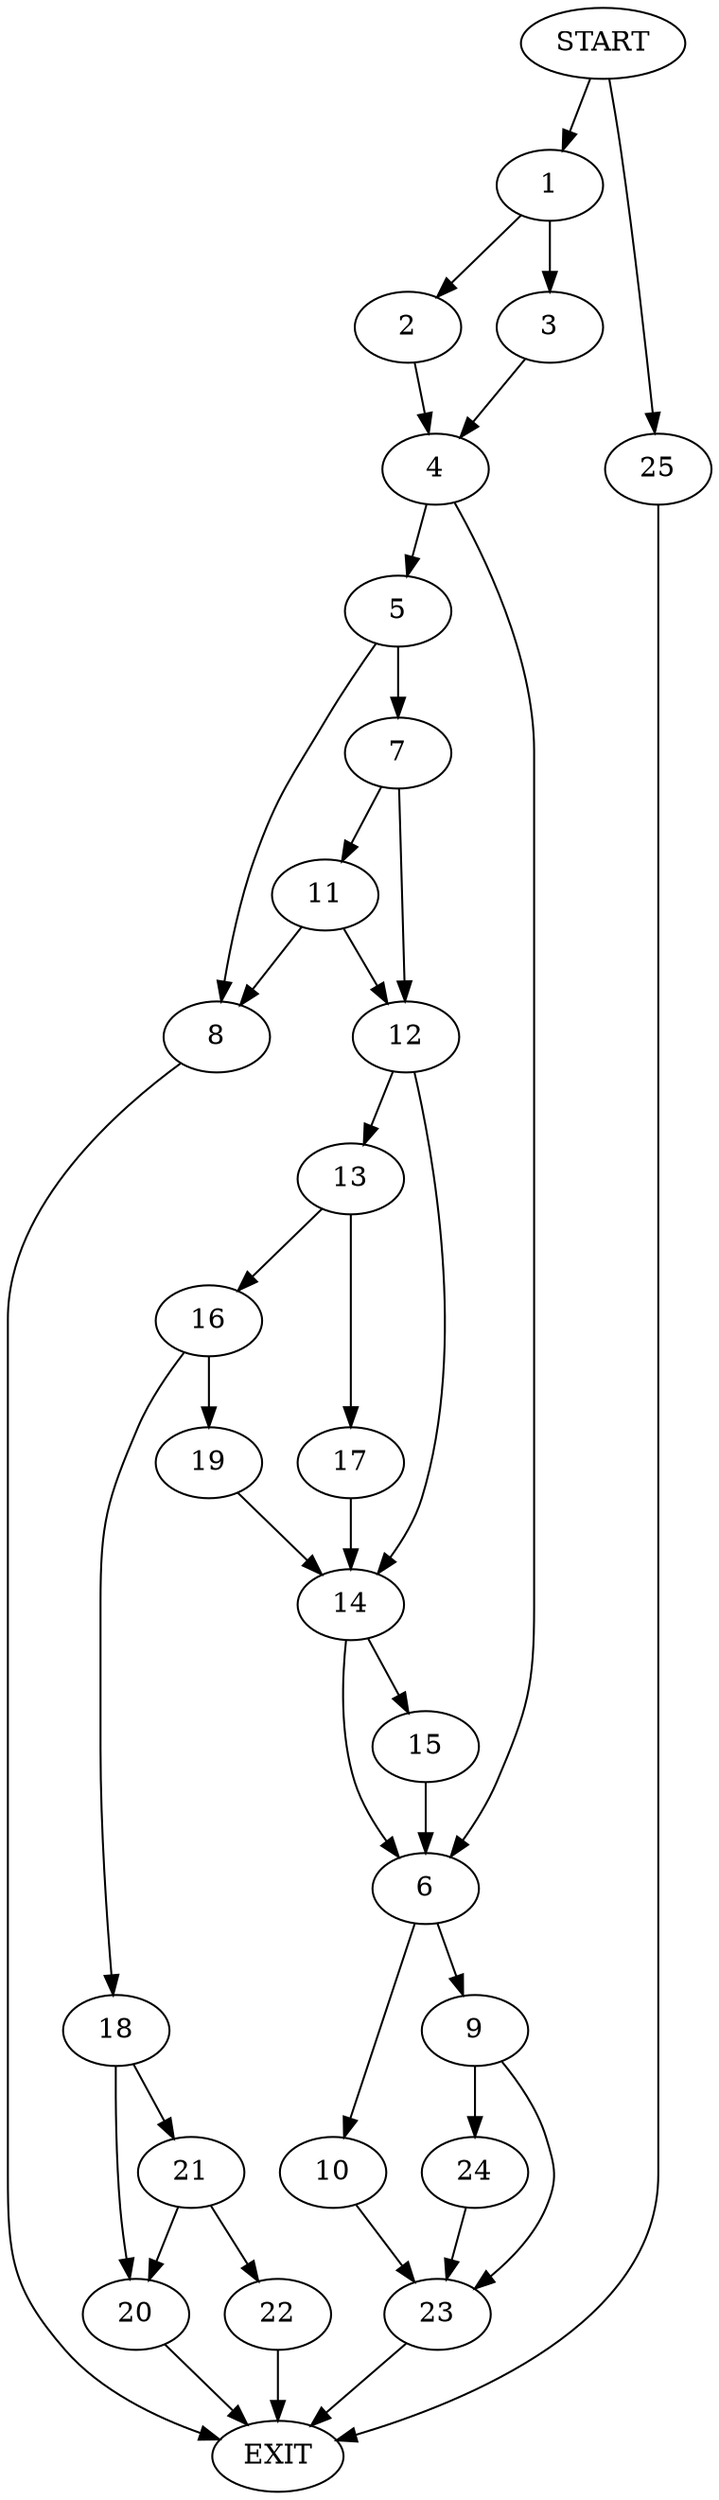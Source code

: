 digraph {
0 [label="START"]
26 [label="EXIT"]
0 -> 1
1 -> 2
1 -> 3
3 -> 4
2 -> 4
4 -> 5
4 -> 6
5 -> 7
5 -> 8
6 -> 9
6 -> 10
7 -> 11
7 -> 12
8 -> 26
11 -> 8
11 -> 12
12 -> 13
12 -> 14
14 -> 15
14 -> 6
13 -> 16
13 -> 17
16 -> 18
16 -> 19
17 -> 14
18 -> 20
18 -> 21
19 -> 14
21 -> 20
21 -> 22
20 -> 26
22 -> 26
15 -> 6
10 -> 23
9 -> 24
9 -> 23
23 -> 26
24 -> 23
0 -> 25
25 -> 26
}
